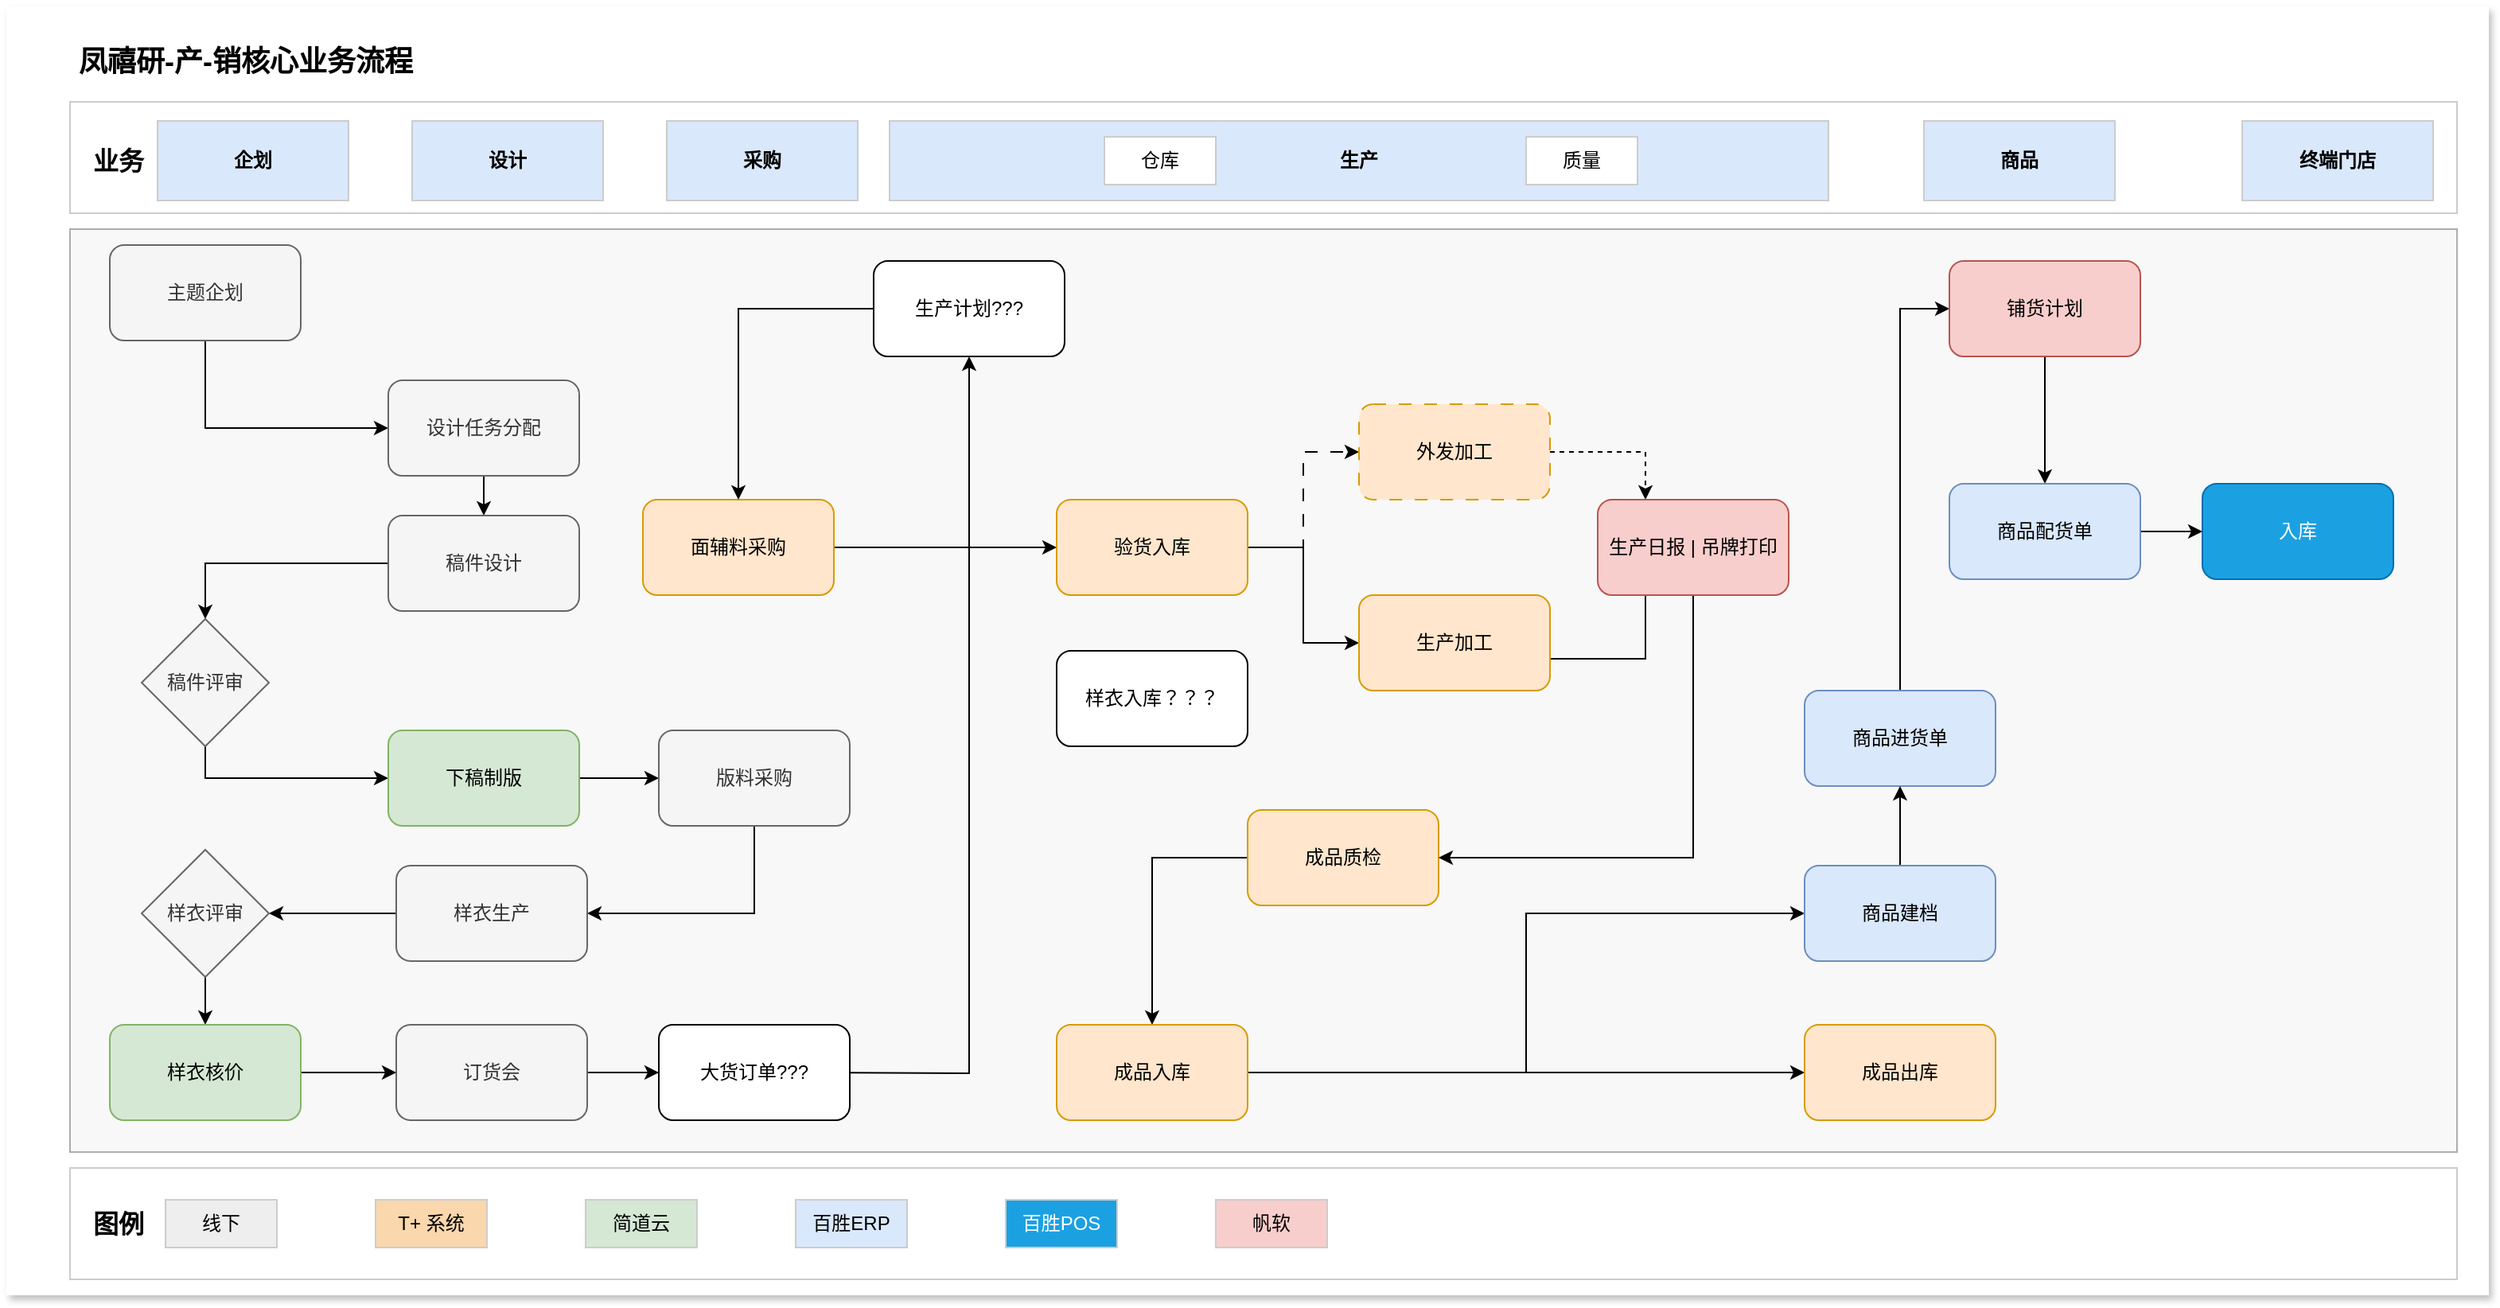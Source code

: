 <mxfile version="24.0.7" type="github">
  <diagram name="第 1 页" id="3wVo0rphu3h8U0b0IPdh">
    <mxGraphModel dx="2936" dy="2371" grid="1" gridSize="10" guides="1" tooltips="1" connect="1" arrows="1" fold="1" page="1" pageScale="1" pageWidth="827" pageHeight="1169" math="0" shadow="0">
      <root>
        <mxCell id="0" />
        <mxCell id="1" parent="0" />
        <mxCell id="6YbztkHBUxEzFwWsm6A3-106" value="" style="rounded=0;whiteSpace=wrap;html=1;fontColor=default;strokeColor=none;shadow=1;" vertex="1" parent="1">
          <mxGeometry width="1560" height="810" as="geometry" />
        </mxCell>
        <mxCell id="6YbztkHBUxEzFwWsm6A3-107" value="凤禧研-产-销核心业务流程" style="text;html=1;align=center;verticalAlign=middle;resizable=0;points=[];autosize=1;strokeColor=none;fillColor=none;fontStyle=1;fontSize=18;" vertex="1" parent="1">
          <mxGeometry x="35" y="15" width="230" height="40" as="geometry" />
        </mxCell>
        <mxCell id="6YbztkHBUxEzFwWsm6A3-108" value="" style="rounded=0;whiteSpace=wrap;html=1;strokeColor=#36393d;fillColor=#eeeeee;opacity=40;" vertex="1" parent="1">
          <mxGeometry x="40" y="140" width="1500" height="580" as="geometry" />
        </mxCell>
        <mxCell id="6YbztkHBUxEzFwWsm6A3-123" value="" style="edgeStyle=orthogonalEdgeStyle;rounded=0;orthogonalLoop=1;jettySize=auto;html=1;entryX=0;entryY=0.5;entryDx=0;entryDy=0;exitX=0.5;exitY=1;exitDx=0;exitDy=0;" edge="1" parent="1" source="6YbztkHBUxEzFwWsm6A3-124" target="6YbztkHBUxEzFwWsm6A3-126">
          <mxGeometry relative="1" as="geometry">
            <mxPoint x="125" y="290" as="targetPoint" />
          </mxGeometry>
        </mxCell>
        <mxCell id="6YbztkHBUxEzFwWsm6A3-124" value="主题企划" style="rounded=1;whiteSpace=wrap;html=1;fillColor=#f5f5f5;fontColor=#333333;strokeColor=#666666;" vertex="1" parent="1">
          <mxGeometry x="65" y="150" width="120" height="60" as="geometry" />
        </mxCell>
        <mxCell id="6YbztkHBUxEzFwWsm6A3-125" value="" style="edgeStyle=orthogonalEdgeStyle;rounded=0;orthogonalLoop=1;jettySize=auto;html=1;" edge="1" parent="1" source="6YbztkHBUxEzFwWsm6A3-126" target="6YbztkHBUxEzFwWsm6A3-129">
          <mxGeometry relative="1" as="geometry" />
        </mxCell>
        <mxCell id="6YbztkHBUxEzFwWsm6A3-126" value="设计任务分配" style="rounded=1;whiteSpace=wrap;html=1;fillColor=#f5f5f5;fontColor=#333333;strokeColor=#666666;" vertex="1" parent="1">
          <mxGeometry x="240" y="235" width="120" height="60" as="geometry" />
        </mxCell>
        <mxCell id="6YbztkHBUxEzFwWsm6A3-128" value="" style="edgeStyle=orthogonalEdgeStyle;rounded=0;orthogonalLoop=1;jettySize=auto;html=1;" edge="1" parent="1" source="6YbztkHBUxEzFwWsm6A3-129" target="6YbztkHBUxEzFwWsm6A3-131">
          <mxGeometry relative="1" as="geometry">
            <mxPoint x="160" y="350" as="targetPoint" />
          </mxGeometry>
        </mxCell>
        <mxCell id="6YbztkHBUxEzFwWsm6A3-129" value="稿件设计" style="rounded=1;whiteSpace=wrap;html=1;fillColor=#f5f5f5;fontColor=#333333;strokeColor=#666666;" vertex="1" parent="1">
          <mxGeometry x="240" y="320" width="120" height="60" as="geometry" />
        </mxCell>
        <mxCell id="6YbztkHBUxEzFwWsm6A3-130" value="" style="edgeStyle=orthogonalEdgeStyle;rounded=0;orthogonalLoop=1;jettySize=auto;html=1;entryX=0;entryY=0.5;entryDx=0;entryDy=0;exitX=0.5;exitY=1;exitDx=0;exitDy=0;" edge="1" parent="1" source="6YbztkHBUxEzFwWsm6A3-131" target="6YbztkHBUxEzFwWsm6A3-133">
          <mxGeometry relative="1" as="geometry">
            <mxPoint x="125" y="600" as="targetPoint" />
          </mxGeometry>
        </mxCell>
        <mxCell id="6YbztkHBUxEzFwWsm6A3-131" value="稿件评审" style="rhombus;whiteSpace=wrap;html=1;fillColor=#f5f5f5;fontColor=#333333;strokeColor=#666666;" vertex="1" parent="1">
          <mxGeometry x="85" y="385" width="80" height="80" as="geometry" />
        </mxCell>
        <mxCell id="6YbztkHBUxEzFwWsm6A3-132" value="" style="edgeStyle=orthogonalEdgeStyle;rounded=0;orthogonalLoop=1;jettySize=auto;html=1;" edge="1" parent="1" source="6YbztkHBUxEzFwWsm6A3-133" target="6YbztkHBUxEzFwWsm6A3-135">
          <mxGeometry relative="1" as="geometry" />
        </mxCell>
        <mxCell id="6YbztkHBUxEzFwWsm6A3-133" value="下稿制版" style="rounded=1;whiteSpace=wrap;html=1;fillColor=#d5e8d4;strokeColor=#82b366;" vertex="1" parent="1">
          <mxGeometry x="240" y="455" width="120" height="60" as="geometry" />
        </mxCell>
        <mxCell id="6YbztkHBUxEzFwWsm6A3-134" value="" style="edgeStyle=orthogonalEdgeStyle;rounded=0;orthogonalLoop=1;jettySize=auto;html=1;entryX=1;entryY=0.5;entryDx=0;entryDy=0;exitX=0.5;exitY=1;exitDx=0;exitDy=0;" edge="1" parent="1" source="6YbztkHBUxEzFwWsm6A3-135" target="6YbztkHBUxEzFwWsm6A3-137">
          <mxGeometry relative="1" as="geometry" />
        </mxCell>
        <mxCell id="6YbztkHBUxEzFwWsm6A3-135" value="版料采购" style="rounded=1;whiteSpace=wrap;html=1;fillColor=#f5f5f5;fontColor=#333333;strokeColor=#666666;" vertex="1" parent="1">
          <mxGeometry x="410" y="455" width="120" height="60" as="geometry" />
        </mxCell>
        <mxCell id="6YbztkHBUxEzFwWsm6A3-136" value="" style="edgeStyle=orthogonalEdgeStyle;rounded=0;orthogonalLoop=1;jettySize=auto;html=1;" edge="1" parent="1" source="6YbztkHBUxEzFwWsm6A3-137" target="6YbztkHBUxEzFwWsm6A3-139">
          <mxGeometry relative="1" as="geometry" />
        </mxCell>
        <mxCell id="6YbztkHBUxEzFwWsm6A3-137" value="样衣生产" style="rounded=1;whiteSpace=wrap;html=1;fillColor=#f5f5f5;fontColor=#333333;strokeColor=#666666;" vertex="1" parent="1">
          <mxGeometry x="245" y="540" width="120" height="60" as="geometry" />
        </mxCell>
        <mxCell id="6YbztkHBUxEzFwWsm6A3-138" value="" style="edgeStyle=orthogonalEdgeStyle;rounded=0;orthogonalLoop=1;jettySize=auto;html=1;" edge="1" parent="1" source="6YbztkHBUxEzFwWsm6A3-139" target="6YbztkHBUxEzFwWsm6A3-160">
          <mxGeometry relative="1" as="geometry" />
        </mxCell>
        <mxCell id="6YbztkHBUxEzFwWsm6A3-139" value="样衣评审" style="rhombus;whiteSpace=wrap;html=1;fillColor=#f5f5f5;fontColor=#333333;strokeColor=#666666;" vertex="1" parent="1">
          <mxGeometry x="85" y="530" width="80" height="80" as="geometry" />
        </mxCell>
        <mxCell id="6YbztkHBUxEzFwWsm6A3-140" value="" style="edgeStyle=orthogonalEdgeStyle;rounded=0;orthogonalLoop=1;jettySize=auto;html=1;" edge="1" parent="1" source="6YbztkHBUxEzFwWsm6A3-141" target="6YbztkHBUxEzFwWsm6A3-143">
          <mxGeometry relative="1" as="geometry" />
        </mxCell>
        <mxCell id="6YbztkHBUxEzFwWsm6A3-141" value="订货会" style="rounded=1;whiteSpace=wrap;html=1;fillColor=#f5f5f5;fontColor=#333333;strokeColor=#666666;" vertex="1" parent="1">
          <mxGeometry x="245" y="640" width="120" height="60" as="geometry" />
        </mxCell>
        <mxCell id="6YbztkHBUxEzFwWsm6A3-142" value="" style="edgeStyle=orthogonalEdgeStyle;rounded=0;orthogonalLoop=1;jettySize=auto;html=1;entryX=0.5;entryY=1;entryDx=0;entryDy=0;" edge="1" parent="1" target="6YbztkHBUxEzFwWsm6A3-165">
          <mxGeometry relative="1" as="geometry">
            <mxPoint x="495" y="670" as="sourcePoint" />
            <mxPoint x="635" y="220" as="targetPoint" />
          </mxGeometry>
        </mxCell>
        <mxCell id="6YbztkHBUxEzFwWsm6A3-143" value="大货订单???" style="rounded=1;whiteSpace=wrap;html=1;" vertex="1" parent="1">
          <mxGeometry x="410" y="640" width="120" height="60" as="geometry" />
        </mxCell>
        <mxCell id="6YbztkHBUxEzFwWsm6A3-144" value="" style="edgeStyle=orthogonalEdgeStyle;rounded=0;orthogonalLoop=1;jettySize=auto;html=1;entryX=0;entryY=0.5;entryDx=0;entryDy=0;" edge="1" parent="1" source="6YbztkHBUxEzFwWsm6A3-145" target="6YbztkHBUxEzFwWsm6A3-148">
          <mxGeometry relative="1" as="geometry">
            <mxPoint x="650" y="150" as="targetPoint" />
          </mxGeometry>
        </mxCell>
        <mxCell id="6YbztkHBUxEzFwWsm6A3-145" value="面辅料采购" style="rounded=1;whiteSpace=wrap;html=1;fillColor=#ffe6cc;strokeColor=#d79b00;" vertex="1" parent="1">
          <mxGeometry x="400" y="310" width="120" height="60" as="geometry" />
        </mxCell>
        <mxCell id="6YbztkHBUxEzFwWsm6A3-146" value="" style="edgeStyle=orthogonalEdgeStyle;rounded=0;orthogonalLoop=1;jettySize=auto;html=1;" edge="1" parent="1" source="6YbztkHBUxEzFwWsm6A3-148" target="6YbztkHBUxEzFwWsm6A3-150">
          <mxGeometry relative="1" as="geometry" />
        </mxCell>
        <mxCell id="6YbztkHBUxEzFwWsm6A3-147" value="" style="edgeStyle=orthogonalEdgeStyle;rounded=0;orthogonalLoop=1;jettySize=auto;html=1;dashed=1;dashPattern=8 8;" edge="1" parent="1" source="6YbztkHBUxEzFwWsm6A3-148" target="6YbztkHBUxEzFwWsm6A3-152">
          <mxGeometry relative="1" as="geometry">
            <mxPoint x="720" y="230" as="targetPoint" />
          </mxGeometry>
        </mxCell>
        <mxCell id="6YbztkHBUxEzFwWsm6A3-148" value="验货入库" style="rounded=1;whiteSpace=wrap;html=1;fillColor=#ffe6cc;strokeColor=#d79b00;" vertex="1" parent="1">
          <mxGeometry x="660" y="310" width="120" height="60" as="geometry" />
        </mxCell>
        <mxCell id="6YbztkHBUxEzFwWsm6A3-149" value="" style="edgeStyle=orthogonalEdgeStyle;rounded=0;orthogonalLoop=1;jettySize=auto;html=1;exitX=0.5;exitY=1;exitDx=0;exitDy=0;entryX=0.25;entryY=0;entryDx=0;entryDy=0;" edge="1" parent="1" source="6YbztkHBUxEzFwWsm6A3-150" target="6YbztkHBUxEzFwWsm6A3-169">
          <mxGeometry relative="1" as="geometry">
            <mxPoint x="959" y="450" as="targetPoint" />
            <Array as="points">
              <mxPoint x="970" y="410" />
              <mxPoint x="990" y="410" />
            </Array>
          </mxGeometry>
        </mxCell>
        <mxCell id="6YbztkHBUxEzFwWsm6A3-150" value="生产加工" style="rounded=1;whiteSpace=wrap;html=1;fillColor=#ffe6cc;strokeColor=#d79b00;" vertex="1" parent="1">
          <mxGeometry x="850" y="370" width="120" height="60" as="geometry" />
        </mxCell>
        <mxCell id="6YbztkHBUxEzFwWsm6A3-151" value="" style="edgeStyle=orthogonalEdgeStyle;rounded=0;orthogonalLoop=1;jettySize=auto;html=1;entryX=0.25;entryY=0;entryDx=0;entryDy=0;dashed=1;" edge="1" parent="1" source="6YbztkHBUxEzFwWsm6A3-152" target="6YbztkHBUxEzFwWsm6A3-169">
          <mxGeometry relative="1" as="geometry">
            <mxPoint x="927" y="410" as="targetPoint" />
          </mxGeometry>
        </mxCell>
        <mxCell id="6YbztkHBUxEzFwWsm6A3-152" value="外发加工" style="rounded=1;whiteSpace=wrap;html=1;fillColor=#ffe6cc;strokeColor=#d79b00;dashed=1;dashPattern=8 8;" vertex="1" parent="1">
          <mxGeometry x="850" y="250" width="120" height="60" as="geometry" />
        </mxCell>
        <mxCell id="6YbztkHBUxEzFwWsm6A3-153" value="" style="edgeStyle=orthogonalEdgeStyle;rounded=0;orthogonalLoop=1;jettySize=auto;html=1;exitX=0;exitY=0.5;exitDx=0;exitDy=0;" edge="1" parent="1" source="6YbztkHBUxEzFwWsm6A3-154" target="6YbztkHBUxEzFwWsm6A3-163">
          <mxGeometry relative="1" as="geometry" />
        </mxCell>
        <mxCell id="6YbztkHBUxEzFwWsm6A3-154" value="成品质检" style="rounded=1;whiteSpace=wrap;html=1;fillColor=#ffe6cc;strokeColor=#d79b00;" vertex="1" parent="1">
          <mxGeometry x="780" y="505" width="120" height="60" as="geometry" />
        </mxCell>
        <mxCell id="6YbztkHBUxEzFwWsm6A3-155" value="" style="edgeStyle=orthogonalEdgeStyle;rounded=0;orthogonalLoop=1;jettySize=auto;html=1;entryX=0;entryY=0.5;entryDx=0;entryDy=0;" edge="1" parent="1" source="6YbztkHBUxEzFwWsm6A3-156" target="6YbztkHBUxEzFwWsm6A3-158">
          <mxGeometry relative="1" as="geometry">
            <mxPoint x="1120" y="330" as="targetPoint" />
          </mxGeometry>
        </mxCell>
        <mxCell id="6YbztkHBUxEzFwWsm6A3-156" value="商品进货单" style="rounded=1;whiteSpace=wrap;html=1;fillColor=#dae8fc;strokeColor=#6c8ebf;" vertex="1" parent="1">
          <mxGeometry x="1130" y="430" width="120" height="60" as="geometry" />
        </mxCell>
        <mxCell id="6YbztkHBUxEzFwWsm6A3-157" value="" style="edgeStyle=orthogonalEdgeStyle;rounded=0;orthogonalLoop=1;jettySize=auto;html=1;" edge="1" parent="1" source="6YbztkHBUxEzFwWsm6A3-158" target="6YbztkHBUxEzFwWsm6A3-167">
          <mxGeometry relative="1" as="geometry" />
        </mxCell>
        <mxCell id="6YbztkHBUxEzFwWsm6A3-158" value="铺货计划" style="rounded=1;whiteSpace=wrap;html=1;fillColor=#f8cecc;strokeColor=#b85450;" vertex="1" parent="1">
          <mxGeometry x="1221" y="160" width="120" height="60" as="geometry" />
        </mxCell>
        <mxCell id="6YbztkHBUxEzFwWsm6A3-159" value="" style="edgeStyle=orthogonalEdgeStyle;rounded=0;orthogonalLoop=1;jettySize=auto;html=1;" edge="1" parent="1" source="6YbztkHBUxEzFwWsm6A3-160" target="6YbztkHBUxEzFwWsm6A3-141">
          <mxGeometry relative="1" as="geometry" />
        </mxCell>
        <mxCell id="6YbztkHBUxEzFwWsm6A3-160" value="样衣核价" style="rounded=1;whiteSpace=wrap;html=1;fillColor=#d5e8d4;strokeColor=#82b366;" vertex="1" parent="1">
          <mxGeometry x="65" y="640" width="120" height="60" as="geometry" />
        </mxCell>
        <mxCell id="6YbztkHBUxEzFwWsm6A3-161" value="" style="edgeStyle=orthogonalEdgeStyle;rounded=0;orthogonalLoop=1;jettySize=auto;html=1;entryX=0;entryY=0.5;entryDx=0;entryDy=0;" edge="1" parent="1" source="6YbztkHBUxEzFwWsm6A3-163" target="6YbztkHBUxEzFwWsm6A3-174">
          <mxGeometry relative="1" as="geometry">
            <mxPoint x="860" y="670" as="targetPoint" />
          </mxGeometry>
        </mxCell>
        <mxCell id="6YbztkHBUxEzFwWsm6A3-162" value="" style="edgeStyle=orthogonalEdgeStyle;rounded=0;orthogonalLoop=1;jettySize=auto;html=1;" edge="1" parent="1" source="6YbztkHBUxEzFwWsm6A3-163" target="6YbztkHBUxEzFwWsm6A3-171">
          <mxGeometry relative="1" as="geometry">
            <mxPoint x="720" y="780" as="targetPoint" />
          </mxGeometry>
        </mxCell>
        <mxCell id="6YbztkHBUxEzFwWsm6A3-163" value="成品入库" style="rounded=1;whiteSpace=wrap;html=1;fillColor=#ffe6cc;strokeColor=#d79b00;" vertex="1" parent="1">
          <mxGeometry x="660" y="640" width="120" height="60" as="geometry" />
        </mxCell>
        <mxCell id="6YbztkHBUxEzFwWsm6A3-164" value="" style="edgeStyle=orthogonalEdgeStyle;rounded=0;orthogonalLoop=1;jettySize=auto;html=1;exitX=0;exitY=0.5;exitDx=0;exitDy=0;" edge="1" parent="1" source="6YbztkHBUxEzFwWsm6A3-165" target="6YbztkHBUxEzFwWsm6A3-145">
          <mxGeometry relative="1" as="geometry" />
        </mxCell>
        <mxCell id="6YbztkHBUxEzFwWsm6A3-165" value="生产计划???" style="rounded=1;whiteSpace=wrap;html=1;" vertex="1" parent="1">
          <mxGeometry x="545" y="160" width="120" height="60" as="geometry" />
        </mxCell>
        <mxCell id="6YbztkHBUxEzFwWsm6A3-166" value="" style="edgeStyle=orthogonalEdgeStyle;rounded=0;orthogonalLoop=1;jettySize=auto;html=1;" edge="1" parent="1" source="6YbztkHBUxEzFwWsm6A3-167" target="6YbztkHBUxEzFwWsm6A3-175">
          <mxGeometry relative="1" as="geometry" />
        </mxCell>
        <mxCell id="6YbztkHBUxEzFwWsm6A3-167" value="商品配货单" style="rounded=1;whiteSpace=wrap;html=1;fillColor=#dae8fc;strokeColor=#6c8ebf;" vertex="1" parent="1">
          <mxGeometry x="1221" y="300" width="120" height="60" as="geometry" />
        </mxCell>
        <mxCell id="6YbztkHBUxEzFwWsm6A3-168" value="" style="edgeStyle=orthogonalEdgeStyle;rounded=0;orthogonalLoop=1;jettySize=auto;html=1;entryX=1;entryY=0.5;entryDx=0;entryDy=0;exitX=0.5;exitY=1;exitDx=0;exitDy=0;" edge="1" parent="1" source="6YbztkHBUxEzFwWsm6A3-169" target="6YbztkHBUxEzFwWsm6A3-154">
          <mxGeometry relative="1" as="geometry">
            <mxPoint x="840" y="480.0" as="targetPoint" />
          </mxGeometry>
        </mxCell>
        <mxCell id="6YbztkHBUxEzFwWsm6A3-169" value="生产日报 | 吊牌打印" style="rounded=1;whiteSpace=wrap;html=1;fillColor=#f8cecc;strokeColor=#b85450;" vertex="1" parent="1">
          <mxGeometry x="1000" y="310" width="120" height="60" as="geometry" />
        </mxCell>
        <mxCell id="6YbztkHBUxEzFwWsm6A3-170" value="样衣入库？？？" style="rounded=1;whiteSpace=wrap;html=1;" vertex="1" parent="1">
          <mxGeometry x="660" y="405" width="120" height="60" as="geometry" />
        </mxCell>
        <mxCell id="6YbztkHBUxEzFwWsm6A3-171" value="成品出库" style="rounded=1;whiteSpace=wrap;html=1;fillColor=#ffe6cc;strokeColor=#d79b00;" vertex="1" parent="1">
          <mxGeometry x="1130" y="640" width="120" height="60" as="geometry" />
        </mxCell>
        <mxCell id="6YbztkHBUxEzFwWsm6A3-173" value="" style="edgeStyle=orthogonalEdgeStyle;rounded=0;orthogonalLoop=1;jettySize=auto;html=1;" edge="1" parent="1" source="6YbztkHBUxEzFwWsm6A3-174" target="6YbztkHBUxEzFwWsm6A3-156">
          <mxGeometry relative="1" as="geometry" />
        </mxCell>
        <mxCell id="6YbztkHBUxEzFwWsm6A3-174" value="商品建档" style="rounded=1;whiteSpace=wrap;html=1;fillColor=#dae8fc;strokeColor=#6c8ebf;" vertex="1" parent="1">
          <mxGeometry x="1130" y="540" width="120" height="60" as="geometry" />
        </mxCell>
        <mxCell id="6YbztkHBUxEzFwWsm6A3-175" value="入库" style="rounded=1;whiteSpace=wrap;html=1;fillColor=#1ba1e2;strokeColor=#006EAF;fontColor=#ffffff;" vertex="1" parent="1">
          <mxGeometry x="1380" y="300" width="120" height="60" as="geometry" />
        </mxCell>
        <mxCell id="6YbztkHBUxEzFwWsm6A3-176" value="" style="rounded=0;whiteSpace=wrap;html=1;strokeColor=#CCCCCC;" vertex="1" parent="1">
          <mxGeometry x="40" y="60" width="1500" height="70" as="geometry" />
        </mxCell>
        <mxCell id="6YbztkHBUxEzFwWsm6A3-177" value="企划" style="rounded=0;whiteSpace=wrap;html=1;fontStyle=1;fillColor=#dae8fc;strokeColor=#CCCCCC;" vertex="1" parent="1">
          <mxGeometry x="95" y="72" width="120" height="50" as="geometry" />
        </mxCell>
        <mxCell id="6YbztkHBUxEzFwWsm6A3-178" value="业务" style="text;html=1;align=center;verticalAlign=middle;resizable=0;points=[];autosize=1;strokeColor=none;fillColor=none;fontSize=16;fontStyle=1" vertex="1" parent="1">
          <mxGeometry x="40" y="82" width="60" height="30" as="geometry" />
        </mxCell>
        <mxCell id="6YbztkHBUxEzFwWsm6A3-179" value="设计" style="rounded=0;whiteSpace=wrap;html=1;fontStyle=1;fillColor=#dae8fc;strokeColor=#CCCCCC;" vertex="1" parent="1">
          <mxGeometry x="255" y="72" width="120" height="50" as="geometry" />
        </mxCell>
        <mxCell id="6YbztkHBUxEzFwWsm6A3-180" value="生产" style="rounded=0;whiteSpace=wrap;html=1;fontStyle=1;fillColor=#dae8fc;strokeColor=#CCCCCC;" vertex="1" parent="1">
          <mxGeometry x="555" y="72" width="590" height="50" as="geometry" />
        </mxCell>
        <mxCell id="6YbztkHBUxEzFwWsm6A3-181" value="采购" style="rounded=0;whiteSpace=wrap;html=1;fontStyle=1;fillColor=#dae8fc;strokeColor=#CCCCCC;" vertex="1" parent="1">
          <mxGeometry x="415" y="72" width="120" height="50" as="geometry" />
        </mxCell>
        <mxCell id="6YbztkHBUxEzFwWsm6A3-182" value="仓库" style="rounded=0;whiteSpace=wrap;html=1;strokeColor=#CCCCCC;" vertex="1" parent="1">
          <mxGeometry x="690" y="82" width="70" height="30" as="geometry" />
        </mxCell>
        <mxCell id="6YbztkHBUxEzFwWsm6A3-183" value="商品" style="rounded=0;whiteSpace=wrap;html=1;fontStyle=1;fillColor=#dae8fc;strokeColor=#CCCCCC;" vertex="1" parent="1">
          <mxGeometry x="1205" y="72" width="120" height="50" as="geometry" />
        </mxCell>
        <mxCell id="6YbztkHBUxEzFwWsm6A3-184" value="终端门店" style="rounded=0;whiteSpace=wrap;html=1;fontStyle=1;fillColor=#dae8fc;strokeColor=#CCCCCC;" vertex="1" parent="1">
          <mxGeometry x="1405" y="72" width="120" height="50" as="geometry" />
        </mxCell>
        <mxCell id="6YbztkHBUxEzFwWsm6A3-185" value="质量" style="rounded=0;whiteSpace=wrap;html=1;strokeColor=#CCCCCC;" vertex="1" parent="1">
          <mxGeometry x="955" y="82" width="70" height="30" as="geometry" />
        </mxCell>
        <mxCell id="6YbztkHBUxEzFwWsm6A3-186" value="" style="rounded=0;whiteSpace=wrap;html=1;strokeColor=#CCCCCC;" vertex="1" parent="1">
          <mxGeometry x="40" y="730" width="1500" height="70" as="geometry" />
        </mxCell>
        <mxCell id="6YbztkHBUxEzFwWsm6A3-187" value="图例" style="text;html=1;align=center;verticalAlign=middle;resizable=0;points=[];autosize=1;strokeColor=none;fillColor=none;fontSize=16;fontStyle=1" vertex="1" parent="1">
          <mxGeometry x="40" y="750" width="60" height="30" as="geometry" />
        </mxCell>
        <mxCell id="6YbztkHBUxEzFwWsm6A3-188" value="T+ 系统" style="rounded=0;whiteSpace=wrap;html=1;fillColor=#fad7ac;strokeColor=#CCCCCC;" vertex="1" parent="1">
          <mxGeometry x="232" y="750" width="70" height="30" as="geometry" />
        </mxCell>
        <mxCell id="6YbztkHBUxEzFwWsm6A3-189" value="简道云" style="rounded=0;whiteSpace=wrap;html=1;fillColor=#d5e8d4;strokeColor=#CCCCCC;" vertex="1" parent="1">
          <mxGeometry x="364" y="750" width="70" height="30" as="geometry" />
        </mxCell>
        <mxCell id="6YbztkHBUxEzFwWsm6A3-190" value="百胜ERP" style="rounded=0;whiteSpace=wrap;html=1;fillColor=#dae8fc;strokeColor=#CCCCCC;" vertex="1" parent="1">
          <mxGeometry x="496" y="750" width="70" height="30" as="geometry" />
        </mxCell>
        <mxCell id="6YbztkHBUxEzFwWsm6A3-191" value="百胜POS" style="rounded=0;whiteSpace=wrap;html=1;fillColor=#1ba1e2;fontColor=#ffffff;strokeColor=#CCCCCC;" vertex="1" parent="1">
          <mxGeometry x="628" y="750" width="70" height="30" as="geometry" />
        </mxCell>
        <mxCell id="6YbztkHBUxEzFwWsm6A3-192" value="帆软" style="rounded=0;whiteSpace=wrap;html=1;fillColor=#f8cecc;strokeColor=#CCCCCC;" vertex="1" parent="1">
          <mxGeometry x="760" y="750" width="70" height="30" as="geometry" />
        </mxCell>
        <mxCell id="6YbztkHBUxEzFwWsm6A3-193" value="线下" style="rounded=0;whiteSpace=wrap;html=1;fillColor=#eeeeee;strokeColor=#CCCCCC;" vertex="1" parent="1">
          <mxGeometry x="100" y="750" width="70" height="30" as="geometry" />
        </mxCell>
      </root>
    </mxGraphModel>
  </diagram>
</mxfile>
